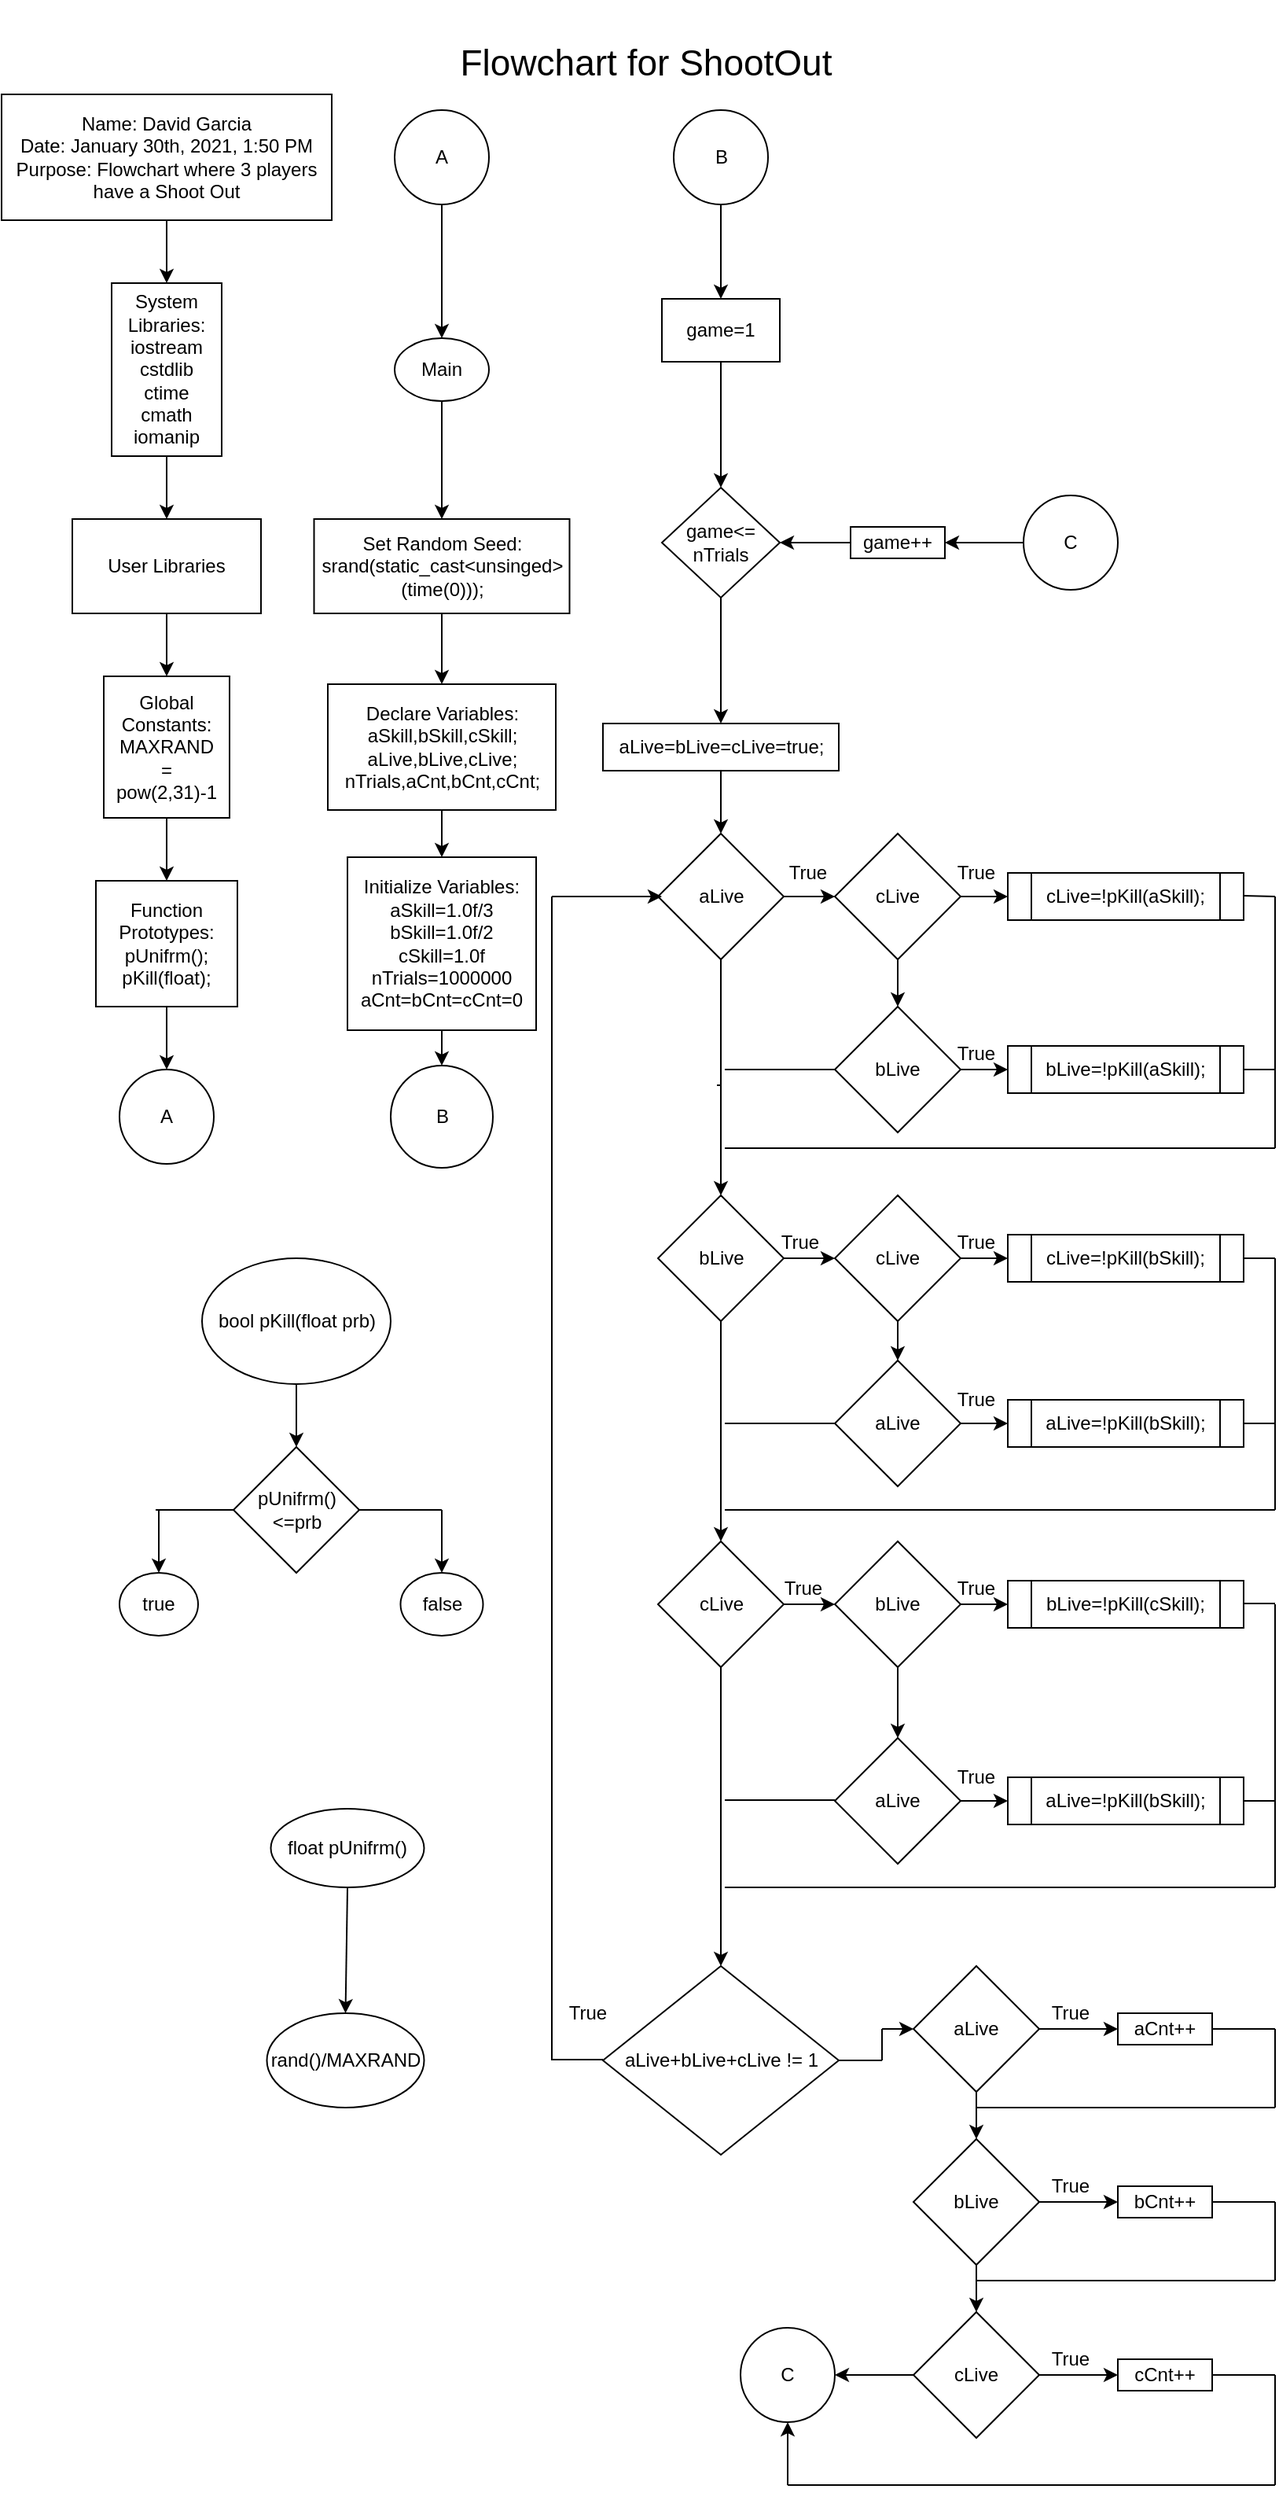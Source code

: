<mxfile version="14.2.7" type="github"><diagram id="bIC9EJd02ZPr-0046IUm" name="Page-1"><mxGraphModel dx="1038" dy="580" grid="1" gridSize="10" guides="1" tooltips="1" connect="1" arrows="1" fold="1" page="1" pageScale="1" pageWidth="850" pageHeight="1100" math="0" shadow="0"><root><mxCell id="0"/><mxCell id="1" parent="0"/><mxCell id="xItzMOdMGqbGMglB-IEa-36" style="edgeStyle=orthogonalEdgeStyle;rounded=0;orthogonalLoop=1;jettySize=auto;html=1;exitX=0.5;exitY=1;exitDx=0;exitDy=0;entryX=0.5;entryY=0;entryDx=0;entryDy=0;" edge="1" parent="1" source="xItzMOdMGqbGMglB-IEa-8" target="xItzMOdMGqbGMglB-IEa-9"><mxGeometry relative="1" as="geometry"/></mxCell><mxCell id="xItzMOdMGqbGMglB-IEa-8" value="Name: David Garcia&lt;br&gt;Date: January 30th, 2021, 1:50 PM&lt;br&gt;Purpose: Flowchart where 3 players have a Shoot Out" style="rounded=0;whiteSpace=wrap;html=1;" vertex="1" parent="1"><mxGeometry x="20" y="80" width="210" height="80" as="geometry"/></mxCell><mxCell id="xItzMOdMGqbGMglB-IEa-37" style="edgeStyle=orthogonalEdgeStyle;rounded=0;orthogonalLoop=1;jettySize=auto;html=1;exitX=0.5;exitY=1;exitDx=0;exitDy=0;entryX=0.5;entryY=0;entryDx=0;entryDy=0;" edge="1" parent="1" source="xItzMOdMGqbGMglB-IEa-9" target="xItzMOdMGqbGMglB-IEa-11"><mxGeometry relative="1" as="geometry"/></mxCell><mxCell id="xItzMOdMGqbGMglB-IEa-9" value="System Libraries:&lt;br&gt;iostream&lt;br&gt;cstdlib&lt;br&gt;ctime&lt;br&gt;cmath&lt;br&gt;iomanip" style="rounded=0;whiteSpace=wrap;html=1;" vertex="1" parent="1"><mxGeometry x="90" y="200" width="70" height="110" as="geometry"/></mxCell><mxCell id="xItzMOdMGqbGMglB-IEa-10" value="&lt;font style=&quot;font-size: 23px&quot;&gt;Flowchart for ShootOut&lt;/font&gt;" style="text;html=1;strokeColor=none;fillColor=none;align=center;verticalAlign=middle;whiteSpace=wrap;rounded=0;" vertex="1" parent="1"><mxGeometry x="300" y="20" width="260" height="80" as="geometry"/></mxCell><mxCell id="xItzMOdMGqbGMglB-IEa-38" style="edgeStyle=orthogonalEdgeStyle;rounded=0;orthogonalLoop=1;jettySize=auto;html=1;exitX=0.5;exitY=1;exitDx=0;exitDy=0;entryX=0.5;entryY=0;entryDx=0;entryDy=0;" edge="1" parent="1" source="xItzMOdMGqbGMglB-IEa-11" target="xItzMOdMGqbGMglB-IEa-12"><mxGeometry relative="1" as="geometry"/></mxCell><mxCell id="xItzMOdMGqbGMglB-IEa-11" value="User Libraries" style="rounded=0;whiteSpace=wrap;html=1;" vertex="1" parent="1"><mxGeometry x="65" y="350" width="120" height="60" as="geometry"/></mxCell><mxCell id="xItzMOdMGqbGMglB-IEa-39" style="edgeStyle=orthogonalEdgeStyle;rounded=0;orthogonalLoop=1;jettySize=auto;html=1;exitX=0.5;exitY=1;exitDx=0;exitDy=0;entryX=0.5;entryY=0;entryDx=0;entryDy=0;" edge="1" parent="1" source="xItzMOdMGqbGMglB-IEa-12" target="xItzMOdMGqbGMglB-IEa-13"><mxGeometry relative="1" as="geometry"/></mxCell><mxCell id="xItzMOdMGqbGMglB-IEa-12" value="Global&lt;br&gt;Constants:&lt;br&gt;MAXRAND&lt;br&gt;=&lt;br&gt;pow(2,31)-1" style="rounded=0;whiteSpace=wrap;html=1;" vertex="1" parent="1"><mxGeometry x="85" y="450" width="80" height="90" as="geometry"/></mxCell><mxCell id="xItzMOdMGqbGMglB-IEa-40" style="edgeStyle=orthogonalEdgeStyle;rounded=0;orthogonalLoop=1;jettySize=auto;html=1;exitX=0.5;exitY=1;exitDx=0;exitDy=0;entryX=0.5;entryY=0;entryDx=0;entryDy=0;" edge="1" parent="1" source="xItzMOdMGqbGMglB-IEa-13" target="xItzMOdMGqbGMglB-IEa-14"><mxGeometry relative="1" as="geometry"/></mxCell><mxCell id="xItzMOdMGqbGMglB-IEa-13" value="Function&lt;br&gt;Prototypes:&lt;br&gt;pUnifrm();&lt;br&gt;pKill(float);" style="rounded=0;whiteSpace=wrap;html=1;" vertex="1" parent="1"><mxGeometry x="80" y="580" width="90" height="80" as="geometry"/></mxCell><mxCell id="xItzMOdMGqbGMglB-IEa-14" value="A" style="ellipse;whiteSpace=wrap;html=1;aspect=fixed;" vertex="1" parent="1"><mxGeometry x="95" y="700" width="60" height="60" as="geometry"/></mxCell><mxCell id="xItzMOdMGqbGMglB-IEa-43" style="edgeStyle=orthogonalEdgeStyle;rounded=0;orthogonalLoop=1;jettySize=auto;html=1;exitX=0.5;exitY=1;exitDx=0;exitDy=0;entryX=0.5;entryY=0;entryDx=0;entryDy=0;" edge="1" parent="1" source="xItzMOdMGqbGMglB-IEa-16" target="xItzMOdMGqbGMglB-IEa-17"><mxGeometry relative="1" as="geometry"/></mxCell><mxCell id="xItzMOdMGqbGMglB-IEa-16" value="Main" style="ellipse;whiteSpace=wrap;html=1;" vertex="1" parent="1"><mxGeometry x="270" y="235" width="60" height="40" as="geometry"/></mxCell><mxCell id="xItzMOdMGqbGMglB-IEa-44" style="edgeStyle=orthogonalEdgeStyle;rounded=0;orthogonalLoop=1;jettySize=auto;html=1;exitX=0.5;exitY=1;exitDx=0;exitDy=0;entryX=0.5;entryY=0;entryDx=0;entryDy=0;" edge="1" parent="1" source="xItzMOdMGqbGMglB-IEa-17" target="xItzMOdMGqbGMglB-IEa-18"><mxGeometry relative="1" as="geometry"/></mxCell><mxCell id="xItzMOdMGqbGMglB-IEa-17" value="Set Random Seed:&lt;br&gt;srand(static_cast&amp;lt;unsinged&amp;gt;(time(0)));" style="rounded=0;whiteSpace=wrap;html=1;" vertex="1" parent="1"><mxGeometry x="218.75" y="350" width="162.5" height="60" as="geometry"/></mxCell><mxCell id="xItzMOdMGqbGMglB-IEa-45" style="edgeStyle=orthogonalEdgeStyle;rounded=0;orthogonalLoop=1;jettySize=auto;html=1;exitX=0.5;exitY=1;exitDx=0;exitDy=0;entryX=0.5;entryY=0;entryDx=0;entryDy=0;" edge="1" parent="1" source="xItzMOdMGqbGMglB-IEa-18" target="xItzMOdMGqbGMglB-IEa-19"><mxGeometry relative="1" as="geometry"/></mxCell><mxCell id="xItzMOdMGqbGMglB-IEa-18" value="Declare Variables:&lt;br&gt;aSkill,bSkill,cSkill;&lt;br&gt;aLive,bLive,cLive;&lt;br&gt;nTrials,aCnt,bCnt,cCnt;" style="rounded=0;whiteSpace=wrap;html=1;" vertex="1" parent="1"><mxGeometry x="227.5" y="455" width="145" height="80" as="geometry"/></mxCell><mxCell id="xItzMOdMGqbGMglB-IEa-46" style="edgeStyle=orthogonalEdgeStyle;rounded=0;orthogonalLoop=1;jettySize=auto;html=1;exitX=0.5;exitY=1;exitDx=0;exitDy=0;entryX=0.5;entryY=0;entryDx=0;entryDy=0;" edge="1" parent="1" source="xItzMOdMGqbGMglB-IEa-19" target="xItzMOdMGqbGMglB-IEa-20"><mxGeometry relative="1" as="geometry"/></mxCell><mxCell id="xItzMOdMGqbGMglB-IEa-19" value="Initialize Variables:&lt;br&gt;aSkill=1.0f/3&lt;br&gt;bSkill=1.0f/2&lt;br&gt;cSkill=1.0f&lt;br&gt;nTrials=1000000&lt;br&gt;aCnt=bCnt=cCnt=0" style="rounded=0;whiteSpace=wrap;html=1;" vertex="1" parent="1"><mxGeometry x="240" y="565" width="120" height="110" as="geometry"/></mxCell><mxCell id="xItzMOdMGqbGMglB-IEa-20" value="B" style="ellipse;whiteSpace=wrap;html=1;aspect=fixed;" vertex="1" parent="1"><mxGeometry x="267.5" y="697.5" width="65" height="65" as="geometry"/></mxCell><mxCell id="xItzMOdMGqbGMglB-IEa-50" style="edgeStyle=orthogonalEdgeStyle;rounded=0;orthogonalLoop=1;jettySize=auto;html=1;exitX=0.5;exitY=1;exitDx=0;exitDy=0;entryX=0.5;entryY=0;entryDx=0;entryDy=0;" edge="1" parent="1" source="xItzMOdMGqbGMglB-IEa-22" target="xItzMOdMGqbGMglB-IEa-23"><mxGeometry relative="1" as="geometry"/></mxCell><mxCell id="xItzMOdMGqbGMglB-IEa-22" value="B" style="ellipse;whiteSpace=wrap;html=1;aspect=fixed;" vertex="1" parent="1"><mxGeometry x="447.5" y="90" width="60" height="60" as="geometry"/></mxCell><mxCell id="xItzMOdMGqbGMglB-IEa-51" style="edgeStyle=orthogonalEdgeStyle;rounded=0;orthogonalLoop=1;jettySize=auto;html=1;exitX=0.5;exitY=1;exitDx=0;exitDy=0;entryX=0.5;entryY=0;entryDx=0;entryDy=0;" edge="1" parent="1" source="xItzMOdMGqbGMglB-IEa-23" target="xItzMOdMGqbGMglB-IEa-24"><mxGeometry relative="1" as="geometry"/></mxCell><mxCell id="xItzMOdMGqbGMglB-IEa-23" value="game=1" style="rounded=0;whiteSpace=wrap;html=1;" vertex="1" parent="1"><mxGeometry x="440" y="210" width="75" height="40" as="geometry"/></mxCell><mxCell id="xItzMOdMGqbGMglB-IEa-56" style="edgeStyle=orthogonalEdgeStyle;rounded=0;orthogonalLoop=1;jettySize=auto;html=1;exitX=0.5;exitY=1;exitDx=0;exitDy=0;entryX=0.5;entryY=0;entryDx=0;entryDy=0;" edge="1" parent="1" source="xItzMOdMGqbGMglB-IEa-24" target="xItzMOdMGqbGMglB-IEa-27"><mxGeometry relative="1" as="geometry"/></mxCell><mxCell id="xItzMOdMGqbGMglB-IEa-24" value="game&amp;lt;=&lt;br&gt;nTrials" style="rhombus;whiteSpace=wrap;html=1;" vertex="1" parent="1"><mxGeometry x="440" y="330" width="75" height="70" as="geometry"/></mxCell><mxCell id="xItzMOdMGqbGMglB-IEa-53" style="edgeStyle=orthogonalEdgeStyle;rounded=0;orthogonalLoop=1;jettySize=auto;html=1;exitX=0;exitY=0.5;exitDx=0;exitDy=0;entryX=1;entryY=0.5;entryDx=0;entryDy=0;" edge="1" parent="1" source="xItzMOdMGqbGMglB-IEa-25" target="xItzMOdMGqbGMglB-IEa-24"><mxGeometry relative="1" as="geometry"/></mxCell><mxCell id="xItzMOdMGqbGMglB-IEa-25" value="game++" style="rounded=0;whiteSpace=wrap;html=1;" vertex="1" parent="1"><mxGeometry x="560" y="355" width="60" height="20" as="geometry"/></mxCell><mxCell id="xItzMOdMGqbGMglB-IEa-57" style="edgeStyle=orthogonalEdgeStyle;rounded=0;orthogonalLoop=1;jettySize=auto;html=1;exitX=0.5;exitY=1;exitDx=0;exitDy=0;entryX=0.5;entryY=0;entryDx=0;entryDy=0;" edge="1" parent="1" source="xItzMOdMGqbGMglB-IEa-27" target="xItzMOdMGqbGMglB-IEa-28"><mxGeometry relative="1" as="geometry"/></mxCell><mxCell id="xItzMOdMGqbGMglB-IEa-27" value="aLive=bLive=cLive=true;" style="rounded=0;whiteSpace=wrap;html=1;" vertex="1" parent="1"><mxGeometry x="402.5" y="480" width="150" height="30" as="geometry"/></mxCell><mxCell id="xItzMOdMGqbGMglB-IEa-58" style="edgeStyle=orthogonalEdgeStyle;rounded=0;orthogonalLoop=1;jettySize=auto;html=1;exitX=1;exitY=0.5;exitDx=0;exitDy=0;entryX=0;entryY=0.5;entryDx=0;entryDy=0;" edge="1" parent="1" source="xItzMOdMGqbGMglB-IEa-28" target="xItzMOdMGqbGMglB-IEa-29"><mxGeometry relative="1" as="geometry"/></mxCell><mxCell id="xItzMOdMGqbGMglB-IEa-60" style="edgeStyle=orthogonalEdgeStyle;rounded=0;orthogonalLoop=1;jettySize=auto;html=1;exitX=0.5;exitY=1;exitDx=0;exitDy=0;entryX=0.5;entryY=0;entryDx=0;entryDy=0;" edge="1" parent="1" source="xItzMOdMGqbGMglB-IEa-28" target="xItzMOdMGqbGMglB-IEa-49"><mxGeometry relative="1" as="geometry"><Array as="points"><mxPoint x="475" y="710"/><mxPoint x="475" y="710"/></Array></mxGeometry></mxCell><mxCell id="xItzMOdMGqbGMglB-IEa-28" value="aLive" style="rhombus;whiteSpace=wrap;html=1;" vertex="1" parent="1"><mxGeometry x="437.5" y="550" width="80" height="80" as="geometry"/></mxCell><mxCell id="xItzMOdMGqbGMglB-IEa-59" style="edgeStyle=orthogonalEdgeStyle;rounded=0;orthogonalLoop=1;jettySize=auto;html=1;exitX=1;exitY=0.5;exitDx=0;exitDy=0;entryX=0;entryY=0.5;entryDx=0;entryDy=0;" edge="1" parent="1" source="xItzMOdMGqbGMglB-IEa-29" target="xItzMOdMGqbGMglB-IEa-34"><mxGeometry relative="1" as="geometry"/></mxCell><mxCell id="xItzMOdMGqbGMglB-IEa-66" style="edgeStyle=orthogonalEdgeStyle;rounded=0;orthogonalLoop=1;jettySize=auto;html=1;exitX=0.5;exitY=1;exitDx=0;exitDy=0;entryX=0.5;entryY=0;entryDx=0;entryDy=0;" edge="1" parent="1" source="xItzMOdMGqbGMglB-IEa-29" target="xItzMOdMGqbGMglB-IEa-30"><mxGeometry relative="1" as="geometry"/></mxCell><mxCell id="xItzMOdMGqbGMglB-IEa-29" value="cLive" style="rhombus;whiteSpace=wrap;html=1;" vertex="1" parent="1"><mxGeometry x="550" y="550" width="80" height="80" as="geometry"/></mxCell><mxCell id="xItzMOdMGqbGMglB-IEa-62" style="edgeStyle=orthogonalEdgeStyle;rounded=0;orthogonalLoop=1;jettySize=auto;html=1;exitX=1;exitY=0.5;exitDx=0;exitDy=0;entryX=0;entryY=0.5;entryDx=0;entryDy=0;" edge="1" parent="1" source="xItzMOdMGqbGMglB-IEa-30" target="xItzMOdMGqbGMglB-IEa-33"><mxGeometry relative="1" as="geometry"/></mxCell><mxCell id="xItzMOdMGqbGMglB-IEa-30" value="bLive" style="rhombus;whiteSpace=wrap;html=1;" vertex="1" parent="1"><mxGeometry x="550" y="660" width="80" height="80" as="geometry"/></mxCell><mxCell id="xItzMOdMGqbGMglB-IEa-31" value="cLive=!pKill(bSkill);" style="shape=process;whiteSpace=wrap;html=1;backgroundOutline=1;" vertex="1" parent="1"><mxGeometry x="660" y="805" width="150" height="30" as="geometry"/></mxCell><mxCell id="xItzMOdMGqbGMglB-IEa-32" value="aLive=!pKill(bSkill);" style="shape=process;whiteSpace=wrap;html=1;backgroundOutline=1;" vertex="1" parent="1"><mxGeometry x="660" y="910" width="150" height="30" as="geometry"/></mxCell><mxCell id="xItzMOdMGqbGMglB-IEa-33" value="bLive=!pKill(aSkill);" style="shape=process;whiteSpace=wrap;html=1;backgroundOutline=1;" vertex="1" parent="1"><mxGeometry x="660" y="685" width="150" height="30" as="geometry"/></mxCell><mxCell id="xItzMOdMGqbGMglB-IEa-34" value="cLive=!pKill(aSkill);" style="shape=process;whiteSpace=wrap;html=1;backgroundOutline=1;" vertex="1" parent="1"><mxGeometry x="660" y="575" width="150" height="30" as="geometry"/></mxCell><mxCell id="xItzMOdMGqbGMglB-IEa-42" style="edgeStyle=orthogonalEdgeStyle;rounded=0;orthogonalLoop=1;jettySize=auto;html=1;exitX=0.5;exitY=1;exitDx=0;exitDy=0;entryX=0.5;entryY=0;entryDx=0;entryDy=0;" edge="1" parent="1" source="xItzMOdMGqbGMglB-IEa-41" target="xItzMOdMGqbGMglB-IEa-16"><mxGeometry relative="1" as="geometry"/></mxCell><mxCell id="xItzMOdMGqbGMglB-IEa-41" value="A" style="ellipse;whiteSpace=wrap;html=1;aspect=fixed;" vertex="1" parent="1"><mxGeometry x="270" y="90" width="60" height="60" as="geometry"/></mxCell><mxCell id="xItzMOdMGqbGMglB-IEa-55" style="edgeStyle=orthogonalEdgeStyle;rounded=0;orthogonalLoop=1;jettySize=auto;html=1;exitX=0;exitY=0.5;exitDx=0;exitDy=0;entryX=1;entryY=0.5;entryDx=0;entryDy=0;" edge="1" parent="1" source="xItzMOdMGqbGMglB-IEa-48" target="xItzMOdMGqbGMglB-IEa-25"><mxGeometry relative="1" as="geometry"/></mxCell><mxCell id="xItzMOdMGqbGMglB-IEa-48" value="C" style="ellipse;whiteSpace=wrap;html=1;aspect=fixed;" vertex="1" parent="1"><mxGeometry x="670" y="335" width="60" height="60" as="geometry"/></mxCell><mxCell id="xItzMOdMGqbGMglB-IEa-92" style="edgeStyle=none;rounded=0;orthogonalLoop=1;jettySize=auto;html=1;exitX=1;exitY=0.5;exitDx=0;exitDy=0;entryX=0;entryY=0.5;entryDx=0;entryDy=0;" edge="1" parent="1" source="xItzMOdMGqbGMglB-IEa-49" target="xItzMOdMGqbGMglB-IEa-74"><mxGeometry relative="1" as="geometry"/></mxCell><mxCell id="xItzMOdMGqbGMglB-IEa-96" style="edgeStyle=none;rounded=0;orthogonalLoop=1;jettySize=auto;html=1;exitX=0.5;exitY=1;exitDx=0;exitDy=0;entryX=0.5;entryY=0;entryDx=0;entryDy=0;" edge="1" parent="1" source="xItzMOdMGqbGMglB-IEa-49" target="xItzMOdMGqbGMglB-IEa-76"><mxGeometry relative="1" as="geometry"/></mxCell><mxCell id="xItzMOdMGqbGMglB-IEa-49" value="bLive" style="rhombus;whiteSpace=wrap;html=1;" vertex="1" parent="1"><mxGeometry x="437.5" y="780" width="80" height="80" as="geometry"/></mxCell><mxCell id="xItzMOdMGqbGMglB-IEa-68" value="" style="endArrow=none;html=1;entryX=0;entryY=0.5;entryDx=0;entryDy=0;" edge="1" parent="1" target="xItzMOdMGqbGMglB-IEa-30"><mxGeometry width="50" height="50" relative="1" as="geometry"><mxPoint x="480" y="700" as="sourcePoint"/><mxPoint x="510" y="670" as="targetPoint"/></mxGeometry></mxCell><mxCell id="xItzMOdMGqbGMglB-IEa-69" value="" style="endArrow=none;html=1;" edge="1" parent="1"><mxGeometry width="50" height="50" relative="1" as="geometry"><mxPoint x="480" y="750" as="sourcePoint"/><mxPoint x="830" y="750" as="targetPoint"/></mxGeometry></mxCell><mxCell id="xItzMOdMGqbGMglB-IEa-71" value="" style="endArrow=none;html=1;" edge="1" parent="1"><mxGeometry width="50" height="50" relative="1" as="geometry"><mxPoint x="810" y="589.5" as="sourcePoint"/><mxPoint x="830" y="590" as="targetPoint"/></mxGeometry></mxCell><mxCell id="xItzMOdMGqbGMglB-IEa-72" value="" style="endArrow=none;html=1;" edge="1" parent="1"><mxGeometry width="50" height="50" relative="1" as="geometry"><mxPoint x="830" y="750" as="sourcePoint"/><mxPoint x="830" y="590" as="targetPoint"/></mxGeometry></mxCell><mxCell id="xItzMOdMGqbGMglB-IEa-73" value="" style="endArrow=none;html=1;exitX=1;exitY=0.5;exitDx=0;exitDy=0;" edge="1" parent="1" source="xItzMOdMGqbGMglB-IEa-33"><mxGeometry width="50" height="50" relative="1" as="geometry"><mxPoint x="780" y="760" as="sourcePoint"/><mxPoint x="830" y="700" as="targetPoint"/></mxGeometry></mxCell><mxCell id="xItzMOdMGqbGMglB-IEa-93" style="edgeStyle=none;rounded=0;orthogonalLoop=1;jettySize=auto;html=1;exitX=1;exitY=0.5;exitDx=0;exitDy=0;entryX=0;entryY=0.5;entryDx=0;entryDy=0;" edge="1" parent="1" source="xItzMOdMGqbGMglB-IEa-74" target="xItzMOdMGqbGMglB-IEa-31"><mxGeometry relative="1" as="geometry"/></mxCell><mxCell id="xItzMOdMGqbGMglB-IEa-94" style="edgeStyle=none;rounded=0;orthogonalLoop=1;jettySize=auto;html=1;exitX=0.5;exitY=1;exitDx=0;exitDy=0;entryX=0.5;entryY=0;entryDx=0;entryDy=0;" edge="1" parent="1" source="xItzMOdMGqbGMglB-IEa-74" target="xItzMOdMGqbGMglB-IEa-75"><mxGeometry relative="1" as="geometry"/></mxCell><mxCell id="xItzMOdMGqbGMglB-IEa-74" value="cLive" style="rhombus;whiteSpace=wrap;html=1;" vertex="1" parent="1"><mxGeometry x="550" y="780" width="80" height="80" as="geometry"/></mxCell><mxCell id="xItzMOdMGqbGMglB-IEa-95" style="edgeStyle=none;rounded=0;orthogonalLoop=1;jettySize=auto;html=1;exitX=1;exitY=0.5;exitDx=0;exitDy=0;entryX=0;entryY=0.5;entryDx=0;entryDy=0;" edge="1" parent="1" source="xItzMOdMGqbGMglB-IEa-75" target="xItzMOdMGqbGMglB-IEa-32"><mxGeometry relative="1" as="geometry"/></mxCell><mxCell id="xItzMOdMGqbGMglB-IEa-75" value="aLive" style="rhombus;whiteSpace=wrap;html=1;" vertex="1" parent="1"><mxGeometry x="550" y="885" width="80" height="80" as="geometry"/></mxCell><mxCell id="xItzMOdMGqbGMglB-IEa-97" style="edgeStyle=none;rounded=0;orthogonalLoop=1;jettySize=auto;html=1;exitX=1;exitY=0.5;exitDx=0;exitDy=0;entryX=0;entryY=0.5;entryDx=0;entryDy=0;" edge="1" parent="1" source="xItzMOdMGqbGMglB-IEa-76" target="xItzMOdMGqbGMglB-IEa-77"><mxGeometry relative="1" as="geometry"/></mxCell><mxCell id="xItzMOdMGqbGMglB-IEa-99" style="edgeStyle=none;rounded=0;orthogonalLoop=1;jettySize=auto;html=1;exitX=0.5;exitY=1;exitDx=0;exitDy=0;entryX=0.5;entryY=0;entryDx=0;entryDy=0;" edge="1" parent="1" source="xItzMOdMGqbGMglB-IEa-76" target="xItzMOdMGqbGMglB-IEa-82"><mxGeometry relative="1" as="geometry"/></mxCell><mxCell id="xItzMOdMGqbGMglB-IEa-76" value="cLive" style="rhombus;whiteSpace=wrap;html=1;" vertex="1" parent="1"><mxGeometry x="437.5" y="1000" width="80" height="80" as="geometry"/></mxCell><mxCell id="xItzMOdMGqbGMglB-IEa-98" style="edgeStyle=none;rounded=0;orthogonalLoop=1;jettySize=auto;html=1;exitX=1;exitY=0.5;exitDx=0;exitDy=0;entryX=0;entryY=0.5;entryDx=0;entryDy=0;" edge="1" parent="1" source="xItzMOdMGqbGMglB-IEa-77" target="xItzMOdMGqbGMglB-IEa-78"><mxGeometry relative="1" as="geometry"/></mxCell><mxCell id="xItzMOdMGqbGMglB-IEa-118" style="edgeStyle=none;rounded=0;orthogonalLoop=1;jettySize=auto;html=1;exitX=0.5;exitY=1;exitDx=0;exitDy=0;entryX=0.5;entryY=0;entryDx=0;entryDy=0;" edge="1" parent="1" source="xItzMOdMGqbGMglB-IEa-77" target="xItzMOdMGqbGMglB-IEa-80"><mxGeometry relative="1" as="geometry"/></mxCell><mxCell id="xItzMOdMGqbGMglB-IEa-77" value="bLive" style="rhombus;whiteSpace=wrap;html=1;" vertex="1" parent="1"><mxGeometry x="550" y="1000" width="80" height="80" as="geometry"/></mxCell><mxCell id="xItzMOdMGqbGMglB-IEa-78" value="bLive=!pKill(cSkill);" style="shape=process;whiteSpace=wrap;html=1;backgroundOutline=1;" vertex="1" parent="1"><mxGeometry x="660" y="1025" width="150" height="30" as="geometry"/></mxCell><mxCell id="xItzMOdMGqbGMglB-IEa-79" value="aLive=!pKill(bSkill);" style="shape=process;whiteSpace=wrap;html=1;backgroundOutline=1;" vertex="1" parent="1"><mxGeometry x="660" y="1150" width="150" height="30" as="geometry"/></mxCell><mxCell id="xItzMOdMGqbGMglB-IEa-119" style="edgeStyle=none;rounded=0;orthogonalLoop=1;jettySize=auto;html=1;exitX=1;exitY=0.5;exitDx=0;exitDy=0;entryX=0;entryY=0.5;entryDx=0;entryDy=0;" edge="1" parent="1" source="xItzMOdMGqbGMglB-IEa-80" target="xItzMOdMGqbGMglB-IEa-79"><mxGeometry relative="1" as="geometry"/></mxCell><mxCell id="xItzMOdMGqbGMglB-IEa-80" value="aLive" style="rhombus;whiteSpace=wrap;html=1;" vertex="1" parent="1"><mxGeometry x="550" y="1125" width="80" height="80" as="geometry"/></mxCell><mxCell id="xItzMOdMGqbGMglB-IEa-101" style="edgeStyle=none;rounded=0;orthogonalLoop=1;jettySize=auto;html=1;exitX=1;exitY=0.5;exitDx=0;exitDy=0;entryX=0;entryY=0.5;entryDx=0;entryDy=0;" edge="1" parent="1" source="xItzMOdMGqbGMglB-IEa-81" target="xItzMOdMGqbGMglB-IEa-86"><mxGeometry relative="1" as="geometry"/></mxCell><mxCell id="xItzMOdMGqbGMglB-IEa-103" style="edgeStyle=none;rounded=0;orthogonalLoop=1;jettySize=auto;html=1;exitX=0.5;exitY=1;exitDx=0;exitDy=0;entryX=0.5;entryY=0;entryDx=0;entryDy=0;" edge="1" parent="1" source="xItzMOdMGqbGMglB-IEa-81" target="xItzMOdMGqbGMglB-IEa-83"><mxGeometry relative="1" as="geometry"/></mxCell><mxCell id="xItzMOdMGqbGMglB-IEa-81" value="aLive" style="rhombus;whiteSpace=wrap;html=1;" vertex="1" parent="1"><mxGeometry x="600" y="1270" width="80" height="80" as="geometry"/></mxCell><mxCell id="xItzMOdMGqbGMglB-IEa-82" value="aLive+bLive+cLive != 1" style="rhombus;whiteSpace=wrap;html=1;" vertex="1" parent="1"><mxGeometry x="402.5" y="1270" width="150" height="120" as="geometry"/></mxCell><mxCell id="xItzMOdMGqbGMglB-IEa-102" style="edgeStyle=none;rounded=0;orthogonalLoop=1;jettySize=auto;html=1;exitX=1;exitY=0.5;exitDx=0;exitDy=0;entryX=0;entryY=0.5;entryDx=0;entryDy=0;" edge="1" parent="1" source="xItzMOdMGqbGMglB-IEa-83" target="xItzMOdMGqbGMglB-IEa-87"><mxGeometry relative="1" as="geometry"/></mxCell><mxCell id="xItzMOdMGqbGMglB-IEa-104" style="edgeStyle=none;rounded=0;orthogonalLoop=1;jettySize=auto;html=1;exitX=0.5;exitY=1;exitDx=0;exitDy=0;" edge="1" parent="1" source="xItzMOdMGqbGMglB-IEa-83" target="xItzMOdMGqbGMglB-IEa-84"><mxGeometry relative="1" as="geometry"/></mxCell><mxCell id="xItzMOdMGqbGMglB-IEa-83" value="bLive" style="rhombus;whiteSpace=wrap;html=1;" vertex="1" parent="1"><mxGeometry x="600" y="1380" width="80" height="80" as="geometry"/></mxCell><mxCell id="xItzMOdMGqbGMglB-IEa-105" style="edgeStyle=none;rounded=0;orthogonalLoop=1;jettySize=auto;html=1;exitX=0;exitY=0.5;exitDx=0;exitDy=0;entryX=1;entryY=0.5;entryDx=0;entryDy=0;" edge="1" parent="1" source="xItzMOdMGqbGMglB-IEa-84" target="xItzMOdMGqbGMglB-IEa-85"><mxGeometry relative="1" as="geometry"/></mxCell><mxCell id="xItzMOdMGqbGMglB-IEa-106" style="edgeStyle=none;rounded=0;orthogonalLoop=1;jettySize=auto;html=1;exitX=1;exitY=0.5;exitDx=0;exitDy=0;entryX=0;entryY=0.5;entryDx=0;entryDy=0;" edge="1" parent="1" source="xItzMOdMGqbGMglB-IEa-84" target="xItzMOdMGqbGMglB-IEa-88"><mxGeometry relative="1" as="geometry"/></mxCell><mxCell id="xItzMOdMGqbGMglB-IEa-84" value="cLive" style="rhombus;whiteSpace=wrap;html=1;" vertex="1" parent="1"><mxGeometry x="600" y="1490" width="80" height="80" as="geometry"/></mxCell><mxCell id="xItzMOdMGqbGMglB-IEa-85" value="C" style="ellipse;whiteSpace=wrap;html=1;aspect=fixed;" vertex="1" parent="1"><mxGeometry x="490" y="1500" width="60" height="60" as="geometry"/></mxCell><mxCell id="xItzMOdMGqbGMglB-IEa-86" value="aCnt++" style="rounded=0;whiteSpace=wrap;html=1;" vertex="1" parent="1"><mxGeometry x="730" y="1300" width="60" height="20" as="geometry"/></mxCell><mxCell id="xItzMOdMGqbGMglB-IEa-87" value="bCnt++" style="rounded=0;whiteSpace=wrap;html=1;" vertex="1" parent="1"><mxGeometry x="730" y="1410" width="60" height="20" as="geometry"/></mxCell><mxCell id="xItzMOdMGqbGMglB-IEa-88" value="cCnt++" style="rounded=0;whiteSpace=wrap;html=1;" vertex="1" parent="1"><mxGeometry x="730" y="1520" width="60" height="20" as="geometry"/></mxCell><mxCell id="xItzMOdMGqbGMglB-IEa-161" style="edgeStyle=none;rounded=0;orthogonalLoop=1;jettySize=auto;html=1;exitX=0.5;exitY=1;exitDx=0;exitDy=0;entryX=0.5;entryY=0;entryDx=0;entryDy=0;" edge="1" parent="1" source="xItzMOdMGqbGMglB-IEa-89" target="xItzMOdMGqbGMglB-IEa-158"><mxGeometry relative="1" as="geometry"/></mxCell><mxCell id="xItzMOdMGqbGMglB-IEa-89" value="bool pKill(float prb)" style="ellipse;whiteSpace=wrap;html=1;" vertex="1" parent="1"><mxGeometry x="147.5" y="820" width="120" height="80" as="geometry"/></mxCell><mxCell id="xItzMOdMGqbGMglB-IEa-147" style="edgeStyle=none;rounded=0;orthogonalLoop=1;jettySize=auto;html=1;exitX=0.5;exitY=1;exitDx=0;exitDy=0;entryX=0.5;entryY=0;entryDx=0;entryDy=0;" edge="1" parent="1" source="xItzMOdMGqbGMglB-IEa-90" target="xItzMOdMGqbGMglB-IEa-91"><mxGeometry relative="1" as="geometry"/></mxCell><mxCell id="xItzMOdMGqbGMglB-IEa-90" value="float pUnifrm()" style="ellipse;whiteSpace=wrap;html=1;" vertex="1" parent="1"><mxGeometry x="191.25" y="1170" width="97.5" height="50" as="geometry"/></mxCell><mxCell id="xItzMOdMGqbGMglB-IEa-91" value="rand()/MAXRAND" style="ellipse;whiteSpace=wrap;html=1;" vertex="1" parent="1"><mxGeometry x="188.75" y="1300" width="100" height="60" as="geometry"/></mxCell><mxCell id="xItzMOdMGqbGMglB-IEa-107" value="" style="endArrow=none;html=1;entryX=0;entryY=0.5;entryDx=0;entryDy=0;" edge="1" parent="1" target="xItzMOdMGqbGMglB-IEa-75"><mxGeometry width="50" height="50" relative="1" as="geometry"><mxPoint x="480" y="925" as="sourcePoint"/><mxPoint x="510" y="910" as="targetPoint"/></mxGeometry></mxCell><mxCell id="xItzMOdMGqbGMglB-IEa-114" value="" style="endArrow=none;html=1;" edge="1" parent="1"><mxGeometry width="50" height="50" relative="1" as="geometry"><mxPoint x="830" y="820" as="sourcePoint"/><mxPoint x="810" y="820" as="targetPoint"/></mxGeometry></mxCell><mxCell id="xItzMOdMGqbGMglB-IEa-115" value="" style="endArrow=none;html=1;" edge="1" parent="1"><mxGeometry width="50" height="50" relative="1" as="geometry"><mxPoint x="480" y="980" as="sourcePoint"/><mxPoint x="830" y="980" as="targetPoint"/></mxGeometry></mxCell><mxCell id="xItzMOdMGqbGMglB-IEa-116" value="" style="endArrow=none;html=1;" edge="1" parent="1"><mxGeometry width="50" height="50" relative="1" as="geometry"><mxPoint x="830" y="980" as="sourcePoint"/><mxPoint x="830" y="820" as="targetPoint"/></mxGeometry></mxCell><mxCell id="xItzMOdMGqbGMglB-IEa-117" value="" style="endArrow=none;html=1;exitX=1;exitY=0.5;exitDx=0;exitDy=0;" edge="1" parent="1" source="xItzMOdMGqbGMglB-IEa-32"><mxGeometry width="50" height="50" relative="1" as="geometry"><mxPoint x="780" y="1010" as="sourcePoint"/><mxPoint x="830" y="925" as="targetPoint"/></mxGeometry></mxCell><mxCell id="xItzMOdMGqbGMglB-IEa-120" value="" style="endArrow=none;html=1;" edge="1" parent="1"><mxGeometry width="50" height="50" relative="1" as="geometry"><mxPoint x="480" y="1164.5" as="sourcePoint"/><mxPoint x="550" y="1164.5" as="targetPoint"/></mxGeometry></mxCell><mxCell id="xItzMOdMGqbGMglB-IEa-121" value="" style="endArrow=none;html=1;" edge="1" parent="1"><mxGeometry width="50" height="50" relative="1" as="geometry"><mxPoint x="830" y="1039.5" as="sourcePoint"/><mxPoint x="810" y="1039.5" as="targetPoint"/></mxGeometry></mxCell><mxCell id="xItzMOdMGqbGMglB-IEa-122" value="" style="endArrow=none;html=1;" edge="1" parent="1"><mxGeometry width="50" height="50" relative="1" as="geometry"><mxPoint x="830" y="1200" as="sourcePoint"/><mxPoint x="830" y="1040" as="targetPoint"/></mxGeometry></mxCell><mxCell id="xItzMOdMGqbGMglB-IEa-123" value="" style="endArrow=none;html=1;exitX=1;exitY=0.5;exitDx=0;exitDy=0;" edge="1" parent="1" source="xItzMOdMGqbGMglB-IEa-79"><mxGeometry width="50" height="50" relative="1" as="geometry"><mxPoint x="780" y="1250" as="sourcePoint"/><mxPoint x="830" y="1165" as="targetPoint"/></mxGeometry></mxCell><mxCell id="xItzMOdMGqbGMglB-IEa-124" value="" style="endArrow=none;html=1;" edge="1" parent="1"><mxGeometry width="50" height="50" relative="1" as="geometry"><mxPoint x="480" y="1220" as="sourcePoint"/><mxPoint x="830" y="1220" as="targetPoint"/></mxGeometry></mxCell><mxCell id="xItzMOdMGqbGMglB-IEa-125" value="" style="endArrow=none;html=1;" edge="1" parent="1"><mxGeometry width="50" height="50" relative="1" as="geometry"><mxPoint x="830" y="1220" as="sourcePoint"/><mxPoint x="830" y="1200" as="targetPoint"/></mxGeometry></mxCell><mxCell id="xItzMOdMGqbGMglB-IEa-126" value="" style="endArrow=none;html=1;" edge="1" parent="1"><mxGeometry width="50" height="50" relative="1" as="geometry"><mxPoint x="790" y="1310" as="sourcePoint"/><mxPoint x="830" y="1310" as="targetPoint"/></mxGeometry></mxCell><mxCell id="xItzMOdMGqbGMglB-IEa-127" value="" style="endArrow=none;html=1;" edge="1" parent="1"><mxGeometry width="50" height="50" relative="1" as="geometry"><mxPoint x="790" y="1420" as="sourcePoint"/><mxPoint x="830" y="1420" as="targetPoint"/></mxGeometry></mxCell><mxCell id="xItzMOdMGqbGMglB-IEa-128" value="" style="endArrow=none;html=1;" edge="1" parent="1"><mxGeometry width="50" height="50" relative="1" as="geometry"><mxPoint x="790" y="1530" as="sourcePoint"/><mxPoint x="830" y="1530" as="targetPoint"/></mxGeometry></mxCell><mxCell id="xItzMOdMGqbGMglB-IEa-129" value="" style="endArrow=none;html=1;" edge="1" parent="1"><mxGeometry width="50" height="50" relative="1" as="geometry"><mxPoint x="640" y="1360" as="sourcePoint"/><mxPoint x="830" y="1360" as="targetPoint"/></mxGeometry></mxCell><mxCell id="xItzMOdMGqbGMglB-IEa-130" value="" style="endArrow=none;html=1;" edge="1" parent="1"><mxGeometry width="50" height="50" relative="1" as="geometry"><mxPoint x="830" y="1360" as="sourcePoint"/><mxPoint x="830" y="1310" as="targetPoint"/></mxGeometry></mxCell><mxCell id="xItzMOdMGqbGMglB-IEa-131" value="" style="endArrow=none;html=1;" edge="1" parent="1"><mxGeometry width="50" height="50" relative="1" as="geometry"><mxPoint x="640" y="1470" as="sourcePoint"/><mxPoint x="830" y="1470" as="targetPoint"/></mxGeometry></mxCell><mxCell id="xItzMOdMGqbGMglB-IEa-132" value="" style="endArrow=none;html=1;" edge="1" parent="1"><mxGeometry width="50" height="50" relative="1" as="geometry"><mxPoint x="830" y="1470" as="sourcePoint"/><mxPoint x="830" y="1420" as="targetPoint"/></mxGeometry></mxCell><mxCell id="xItzMOdMGqbGMglB-IEa-133" value="" style="endArrow=none;html=1;" edge="1" parent="1"><mxGeometry width="50" height="50" relative="1" as="geometry"><mxPoint x="830" y="1600" as="sourcePoint"/><mxPoint x="830" y="1530" as="targetPoint"/></mxGeometry></mxCell><mxCell id="xItzMOdMGqbGMglB-IEa-134" value="" style="endArrow=classic;html=1;" edge="1" parent="1"><mxGeometry width="50" height="50" relative="1" as="geometry"><mxPoint x="520" y="1600" as="sourcePoint"/><mxPoint x="520" y="1560" as="targetPoint"/></mxGeometry></mxCell><mxCell id="xItzMOdMGqbGMglB-IEa-135" value="" style="endArrow=none;html=1;" edge="1" parent="1"><mxGeometry width="50" height="50" relative="1" as="geometry"><mxPoint x="520" y="1600" as="sourcePoint"/><mxPoint x="830" y="1600" as="targetPoint"/></mxGeometry></mxCell><mxCell id="xItzMOdMGqbGMglB-IEa-136" value="" style="endArrow=none;html=1;" edge="1" parent="1"><mxGeometry width="50" height="50" relative="1" as="geometry"><mxPoint x="580" y="1330" as="sourcePoint"/><mxPoint x="580" y="1310" as="targetPoint"/></mxGeometry></mxCell><mxCell id="xItzMOdMGqbGMglB-IEa-137" value="" style="endArrow=none;html=1;exitX=1;exitY=0.5;exitDx=0;exitDy=0;" edge="1" parent="1" source="xItzMOdMGqbGMglB-IEa-82"><mxGeometry width="50" height="50" relative="1" as="geometry"><mxPoint x="460" y="1400" as="sourcePoint"/><mxPoint x="580" y="1330" as="targetPoint"/></mxGeometry></mxCell><mxCell id="xItzMOdMGqbGMglB-IEa-138" value="" style="endArrow=classic;html=1;entryX=0;entryY=0.5;entryDx=0;entryDy=0;" edge="1" parent="1" target="xItzMOdMGqbGMglB-IEa-81"><mxGeometry width="50" height="50" relative="1" as="geometry"><mxPoint x="580" y="1310" as="sourcePoint"/><mxPoint x="630" y="1260" as="targetPoint"/></mxGeometry></mxCell><mxCell id="xItzMOdMGqbGMglB-IEa-139" value="True" style="text;html=1;strokeColor=none;fillColor=none;align=center;verticalAlign=middle;whiteSpace=wrap;rounded=0;" vertex="1" parent="1"><mxGeometry x="680" y="1290" width="40" height="20" as="geometry"/></mxCell><mxCell id="xItzMOdMGqbGMglB-IEa-140" value="True" style="text;html=1;strokeColor=none;fillColor=none;align=center;verticalAlign=middle;whiteSpace=wrap;rounded=0;" vertex="1" parent="1"><mxGeometry x="680" y="1400" width="40" height="20" as="geometry"/></mxCell><mxCell id="xItzMOdMGqbGMglB-IEa-141" value="True" style="text;html=1;strokeColor=none;fillColor=none;align=center;verticalAlign=middle;whiteSpace=wrap;rounded=0;" vertex="1" parent="1"><mxGeometry x="680" y="1510" width="40" height="20" as="geometry"/></mxCell><mxCell id="xItzMOdMGqbGMglB-IEa-142" value="True" style="text;html=1;strokeColor=none;fillColor=none;align=center;verticalAlign=middle;whiteSpace=wrap;rounded=0;" vertex="1" parent="1"><mxGeometry x="372.5" y="1290" width="40" height="20" as="geometry"/></mxCell><mxCell id="xItzMOdMGqbGMglB-IEa-143" value="" style="endArrow=classic;html=1;" edge="1" parent="1"><mxGeometry width="50" height="50" relative="1" as="geometry"><mxPoint x="370" y="590" as="sourcePoint"/><mxPoint x="440" y="590" as="targetPoint"/></mxGeometry></mxCell><mxCell id="xItzMOdMGqbGMglB-IEa-144" value="" style="endArrow=none;html=1;" edge="1" parent="1"><mxGeometry width="50" height="50" relative="1" as="geometry"><mxPoint x="370" y="1330" as="sourcePoint"/><mxPoint x="370" y="590" as="targetPoint"/></mxGeometry></mxCell><mxCell id="xItzMOdMGqbGMglB-IEa-145" value="" style="endArrow=none;html=1;" edge="1" parent="1"><mxGeometry width="50" height="50" relative="1" as="geometry"><mxPoint x="370" y="1329.5" as="sourcePoint"/><mxPoint x="402.5" y="1329.5" as="targetPoint"/></mxGeometry></mxCell><mxCell id="xItzMOdMGqbGMglB-IEa-148" value="True" style="text;html=1;strokeColor=none;fillColor=none;align=center;verticalAlign=middle;whiteSpace=wrap;rounded=0;" vertex="1" parent="1"><mxGeometry x="620" y="1140" width="40" height="20" as="geometry"/></mxCell><mxCell id="xItzMOdMGqbGMglB-IEa-149" value="True" style="text;html=1;strokeColor=none;fillColor=none;align=center;verticalAlign=middle;whiteSpace=wrap;rounded=0;" vertex="1" parent="1"><mxGeometry x="620" y="1020" width="40" height="20" as="geometry"/></mxCell><mxCell id="xItzMOdMGqbGMglB-IEa-150" value="True" style="text;html=1;strokeColor=none;fillColor=none;align=center;verticalAlign=middle;whiteSpace=wrap;rounded=0;" vertex="1" parent="1"><mxGeometry x="620" y="900" width="40" height="20" as="geometry"/></mxCell><mxCell id="xItzMOdMGqbGMglB-IEa-151" value="True" style="text;html=1;strokeColor=none;fillColor=none;align=center;verticalAlign=middle;whiteSpace=wrap;rounded=0;" vertex="1" parent="1"><mxGeometry x="620" y="800" width="40" height="20" as="geometry"/></mxCell><mxCell id="xItzMOdMGqbGMglB-IEa-152" value="True" style="text;html=1;strokeColor=none;fillColor=none;align=center;verticalAlign=middle;whiteSpace=wrap;rounded=0;" vertex="1" parent="1"><mxGeometry x="620" y="680" width="40" height="20" as="geometry"/></mxCell><mxCell id="xItzMOdMGqbGMglB-IEa-153" value="True" style="text;html=1;strokeColor=none;fillColor=none;align=center;verticalAlign=middle;whiteSpace=wrap;rounded=0;" vertex="1" parent="1"><mxGeometry x="620" y="565" width="40" height="20" as="geometry"/></mxCell><mxCell id="xItzMOdMGqbGMglB-IEa-154" value="True" style="text;html=1;strokeColor=none;fillColor=none;align=center;verticalAlign=middle;whiteSpace=wrap;rounded=0;" vertex="1" parent="1"><mxGeometry x="512.5" y="565" width="40" height="20" as="geometry"/></mxCell><mxCell id="xItzMOdMGqbGMglB-IEa-156" value="True" style="text;html=1;strokeColor=none;fillColor=none;align=center;verticalAlign=middle;whiteSpace=wrap;rounded=0;" vertex="1" parent="1"><mxGeometry x="507.5" y="800" width="40" height="20" as="geometry"/></mxCell><mxCell id="xItzMOdMGqbGMglB-IEa-157" value="True" style="text;html=1;strokeColor=none;fillColor=none;align=center;verticalAlign=middle;whiteSpace=wrap;rounded=0;" vertex="1" parent="1"><mxGeometry x="510" y="1020" width="40" height="20" as="geometry"/></mxCell><mxCell id="xItzMOdMGqbGMglB-IEa-162" style="edgeStyle=none;rounded=0;orthogonalLoop=1;jettySize=auto;html=1;exitX=1;exitY=0.5;exitDx=0;exitDy=0;" edge="1" parent="1" source="xItzMOdMGqbGMglB-IEa-158"><mxGeometry relative="1" as="geometry"><mxPoint x="248" y="980" as="targetPoint"/></mxGeometry></mxCell><mxCell id="xItzMOdMGqbGMglB-IEa-158" value="pUnifrm()&lt;br&gt;&amp;lt;=prb" style="rhombus;whiteSpace=wrap;html=1;" vertex="1" parent="1"><mxGeometry x="167.5" y="940" width="80" height="80" as="geometry"/></mxCell><mxCell id="xItzMOdMGqbGMglB-IEa-159" value="true" style="ellipse;whiteSpace=wrap;html=1;" vertex="1" parent="1"><mxGeometry x="95" y="1020" width="50" height="40" as="geometry"/></mxCell><mxCell id="xItzMOdMGqbGMglB-IEa-160" value="false" style="ellipse;whiteSpace=wrap;html=1;" vertex="1" parent="1"><mxGeometry x="273.75" y="1020" width="52.5" height="40" as="geometry"/></mxCell><mxCell id="xItzMOdMGqbGMglB-IEa-163" value="" style="endArrow=none;html=1;entryX=1;entryY=0.5;entryDx=0;entryDy=0;" edge="1" parent="1" target="xItzMOdMGqbGMglB-IEa-158"><mxGeometry width="50" height="50" relative="1" as="geometry"><mxPoint x="300" y="980" as="sourcePoint"/><mxPoint x="270" y="980" as="targetPoint"/></mxGeometry></mxCell><mxCell id="xItzMOdMGqbGMglB-IEa-164" value="" style="endArrow=classic;html=1;entryX=0.5;entryY=0;entryDx=0;entryDy=0;" edge="1" parent="1" target="xItzMOdMGqbGMglB-IEa-160"><mxGeometry width="50" height="50" relative="1" as="geometry"><mxPoint x="300" y="980" as="sourcePoint"/><mxPoint x="390" y="900" as="targetPoint"/><Array as="points"/></mxGeometry></mxCell><mxCell id="xItzMOdMGqbGMglB-IEa-165" value="" style="endArrow=none;html=1;" edge="1" parent="1"><mxGeometry width="50" height="50" relative="1" as="geometry"><mxPoint x="118" y="980" as="sourcePoint"/><mxPoint x="167.5" y="980" as="targetPoint"/></mxGeometry></mxCell><mxCell id="xItzMOdMGqbGMglB-IEa-166" value="" style="endArrow=classic;html=1;entryX=0.5;entryY=0;entryDx=0;entryDy=0;" edge="1" parent="1" target="xItzMOdMGqbGMglB-IEa-159"><mxGeometry width="50" height="50" relative="1" as="geometry"><mxPoint x="120" y="980" as="sourcePoint"/><mxPoint x="390" y="900" as="targetPoint"/></mxGeometry></mxCell></root></mxGraphModel></diagram></mxfile>